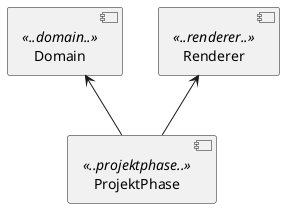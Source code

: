 @startuml

[Domain] <<..domain..>>
[Renderer] <<..renderer..>>

[ProjektPhase] <<..projektphase..>>
[Domain] <-- [ProjektPhase]
[Renderer] <-- [ProjektPhase]

@enduml